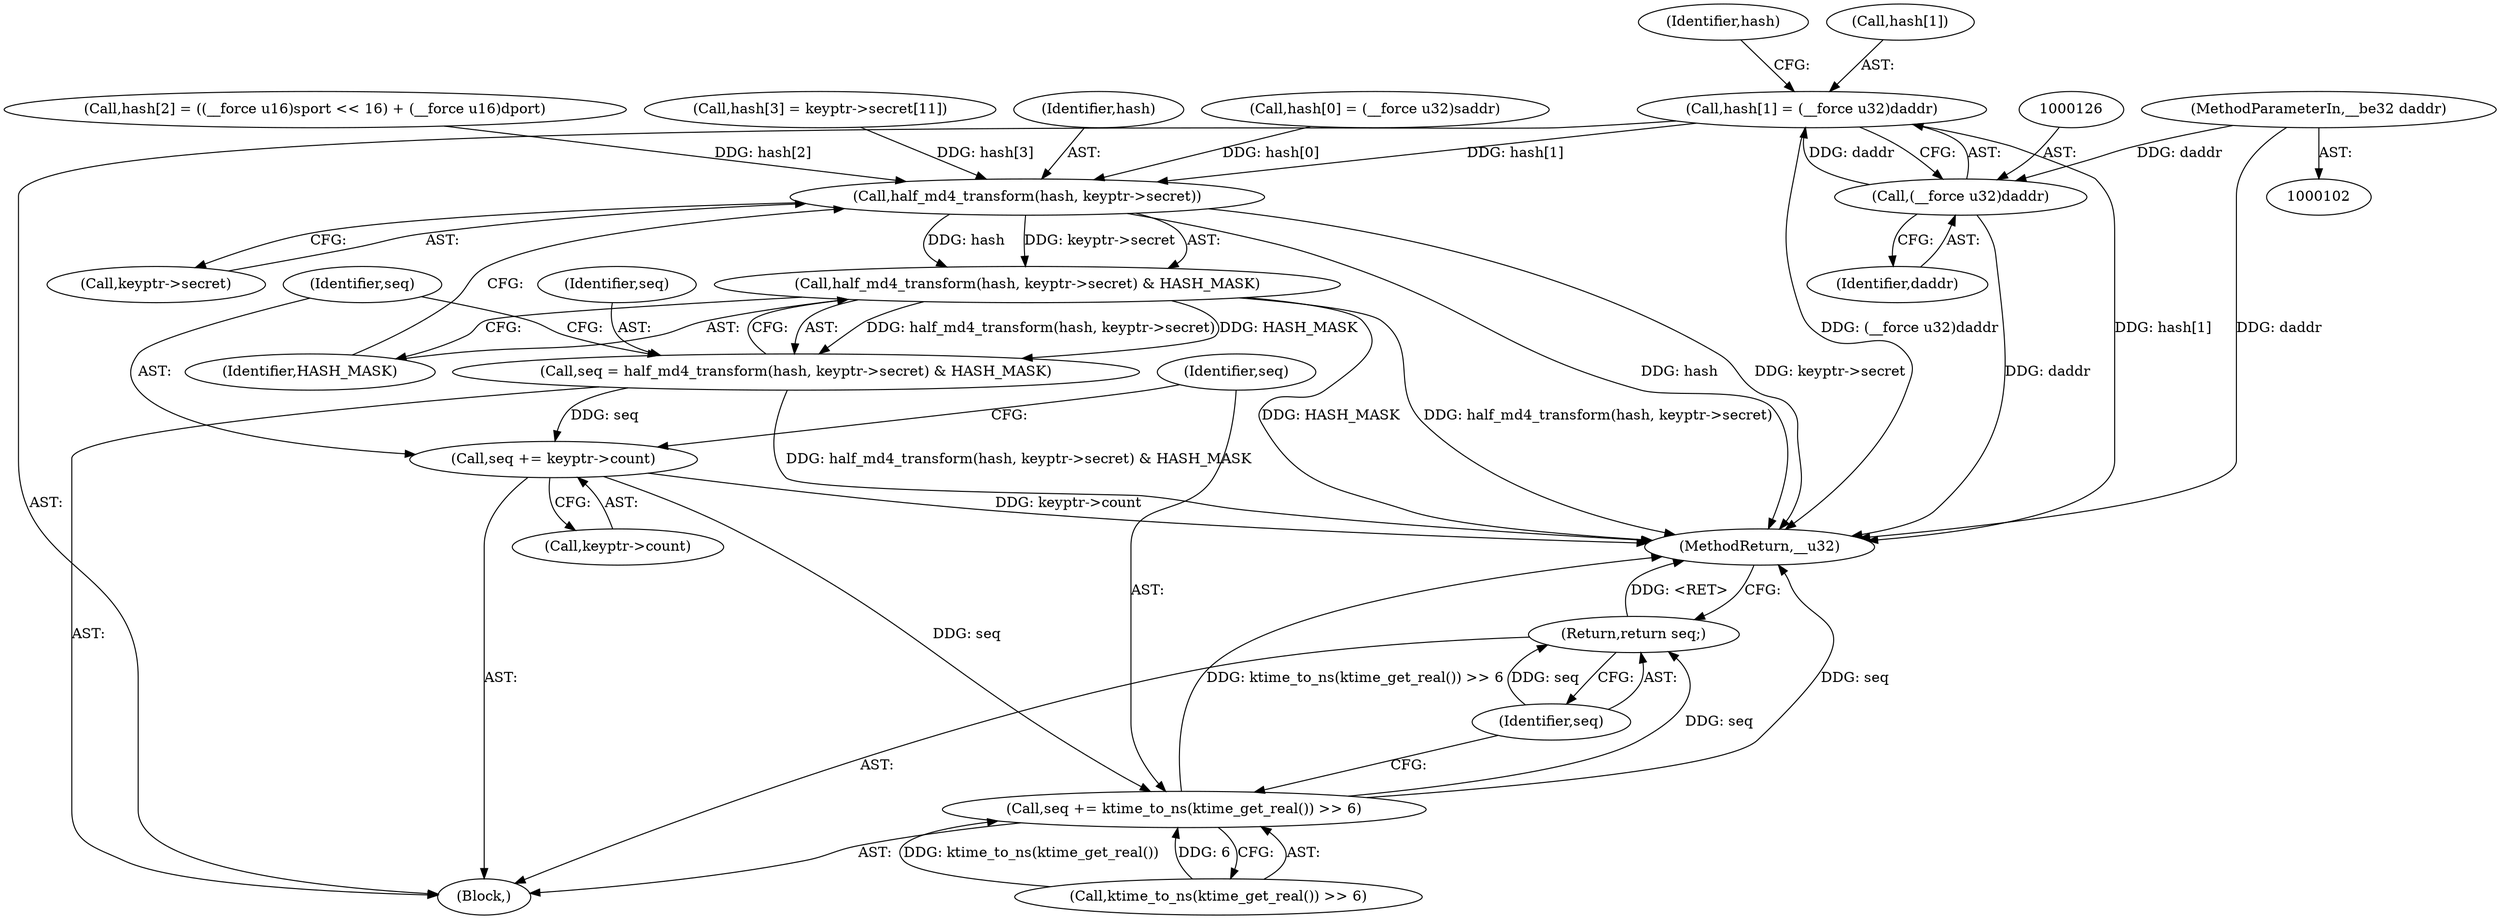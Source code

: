 digraph "1_linux_6e5714eaf77d79ae1c8b47e3e040ff5411b717ec_7@array" {
"1000121" [label="(Call,hash[1] = (__force u32)daddr)"];
"1000125" [label="(Call,(__force u32)daddr)"];
"1000104" [label="(MethodParameterIn,__be32 daddr)"];
"1000153" [label="(Call,half_md4_transform(hash, keyptr->secret))"];
"1000152" [label="(Call,half_md4_transform(hash, keyptr->secret) & HASH_MASK)"];
"1000150" [label="(Call,seq = half_md4_transform(hash, keyptr->secret) & HASH_MASK)"];
"1000159" [label="(Call,seq += keyptr->count)"];
"1000164" [label="(Call,seq += ktime_to_ns(ktime_get_real()) >> 6)"];
"1000170" [label="(Return,return seq;)"];
"1000161" [label="(Call,keyptr->count)"];
"1000114" [label="(Call,hash[0] = (__force u32)saddr)"];
"1000128" [label="(Call,hash[2] = ((__force u16)sport << 16) + (__force u16)dport)"];
"1000150" [label="(Call,seq = half_md4_transform(hash, keyptr->secret) & HASH_MASK)"];
"1000141" [label="(Call,hash[3] = keyptr->secret[11])"];
"1000125" [label="(Call,(__force u32)daddr)"];
"1000152" [label="(Call,half_md4_transform(hash, keyptr->secret) & HASH_MASK)"];
"1000155" [label="(Call,keyptr->secret)"];
"1000166" [label="(Call,ktime_to_ns(ktime_get_real()) >> 6)"];
"1000164" [label="(Call,seq += ktime_to_ns(ktime_get_real()) >> 6)"];
"1000159" [label="(Call,seq += keyptr->count)"];
"1000171" [label="(Identifier,seq)"];
"1000127" [label="(Identifier,daddr)"];
"1000130" [label="(Identifier,hash)"];
"1000107" [label="(Block,)"];
"1000170" [label="(Return,return seq;)"];
"1000121" [label="(Call,hash[1] = (__force u32)daddr)"];
"1000158" [label="(Identifier,HASH_MASK)"];
"1000153" [label="(Call,half_md4_transform(hash, keyptr->secret))"];
"1000154" [label="(Identifier,hash)"];
"1000122" [label="(Call,hash[1])"];
"1000172" [label="(MethodReturn,__u32)"];
"1000160" [label="(Identifier,seq)"];
"1000104" [label="(MethodParameterIn,__be32 daddr)"];
"1000151" [label="(Identifier,seq)"];
"1000165" [label="(Identifier,seq)"];
"1000121" -> "1000107"  [label="AST: "];
"1000121" -> "1000125"  [label="CFG: "];
"1000122" -> "1000121"  [label="AST: "];
"1000125" -> "1000121"  [label="AST: "];
"1000130" -> "1000121"  [label="CFG: "];
"1000121" -> "1000172"  [label="DDG: (__force u32)daddr"];
"1000121" -> "1000172"  [label="DDG: hash[1]"];
"1000125" -> "1000121"  [label="DDG: daddr"];
"1000121" -> "1000153"  [label="DDG: hash[1]"];
"1000125" -> "1000127"  [label="CFG: "];
"1000126" -> "1000125"  [label="AST: "];
"1000127" -> "1000125"  [label="AST: "];
"1000125" -> "1000172"  [label="DDG: daddr"];
"1000104" -> "1000125"  [label="DDG: daddr"];
"1000104" -> "1000102"  [label="AST: "];
"1000104" -> "1000172"  [label="DDG: daddr"];
"1000153" -> "1000152"  [label="AST: "];
"1000153" -> "1000155"  [label="CFG: "];
"1000154" -> "1000153"  [label="AST: "];
"1000155" -> "1000153"  [label="AST: "];
"1000158" -> "1000153"  [label="CFG: "];
"1000153" -> "1000172"  [label="DDG: hash"];
"1000153" -> "1000172"  [label="DDG: keyptr->secret"];
"1000153" -> "1000152"  [label="DDG: hash"];
"1000153" -> "1000152"  [label="DDG: keyptr->secret"];
"1000141" -> "1000153"  [label="DDG: hash[3]"];
"1000128" -> "1000153"  [label="DDG: hash[2]"];
"1000114" -> "1000153"  [label="DDG: hash[0]"];
"1000152" -> "1000150"  [label="AST: "];
"1000152" -> "1000158"  [label="CFG: "];
"1000158" -> "1000152"  [label="AST: "];
"1000150" -> "1000152"  [label="CFG: "];
"1000152" -> "1000172"  [label="DDG: HASH_MASK"];
"1000152" -> "1000172"  [label="DDG: half_md4_transform(hash, keyptr->secret)"];
"1000152" -> "1000150"  [label="DDG: half_md4_transform(hash, keyptr->secret)"];
"1000152" -> "1000150"  [label="DDG: HASH_MASK"];
"1000150" -> "1000107"  [label="AST: "];
"1000151" -> "1000150"  [label="AST: "];
"1000160" -> "1000150"  [label="CFG: "];
"1000150" -> "1000172"  [label="DDG: half_md4_transform(hash, keyptr->secret) & HASH_MASK"];
"1000150" -> "1000159"  [label="DDG: seq"];
"1000159" -> "1000107"  [label="AST: "];
"1000159" -> "1000161"  [label="CFG: "];
"1000160" -> "1000159"  [label="AST: "];
"1000161" -> "1000159"  [label="AST: "];
"1000165" -> "1000159"  [label="CFG: "];
"1000159" -> "1000172"  [label="DDG: keyptr->count"];
"1000159" -> "1000164"  [label="DDG: seq"];
"1000164" -> "1000107"  [label="AST: "];
"1000164" -> "1000166"  [label="CFG: "];
"1000165" -> "1000164"  [label="AST: "];
"1000166" -> "1000164"  [label="AST: "];
"1000171" -> "1000164"  [label="CFG: "];
"1000164" -> "1000172"  [label="DDG: seq"];
"1000164" -> "1000172"  [label="DDG: ktime_to_ns(ktime_get_real()) >> 6"];
"1000166" -> "1000164"  [label="DDG: ktime_to_ns(ktime_get_real())"];
"1000166" -> "1000164"  [label="DDG: 6"];
"1000164" -> "1000170"  [label="DDG: seq"];
"1000170" -> "1000107"  [label="AST: "];
"1000170" -> "1000171"  [label="CFG: "];
"1000171" -> "1000170"  [label="AST: "];
"1000172" -> "1000170"  [label="CFG: "];
"1000170" -> "1000172"  [label="DDG: <RET>"];
"1000171" -> "1000170"  [label="DDG: seq"];
}
